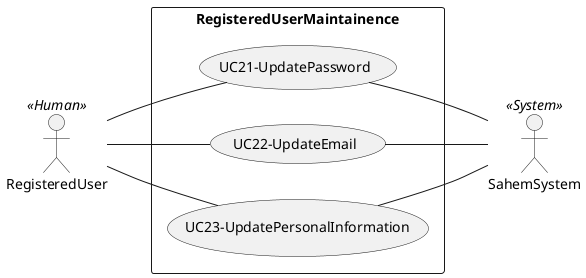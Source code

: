 @startuml RegisteredUserMaintainence
left to right direction
skinparam packageStyle rectangle
actor RegisteredUser as A3 << Human >>
actor SahemSystem as A6 << System >>

' usecase (UC4-ShareToSocialMedia) as UC4
' A1 -- (UC4)
' (UC4) -- A6

rectangle RegisteredUserMaintainence {
    usecase (UC21-UpdatePassword) as UC21
    usecase (UC22-UpdateEmail) as UC22
    usecase (UC23-UpdatePersonalInformation) as UC23
    A3 -- (UC21) 
    A3 -- (UC22)
    A3 -- (UC23)

    (UC21) -- A6
    (UC22) -- A6
    (UC23) -- A6

}

@enduml
